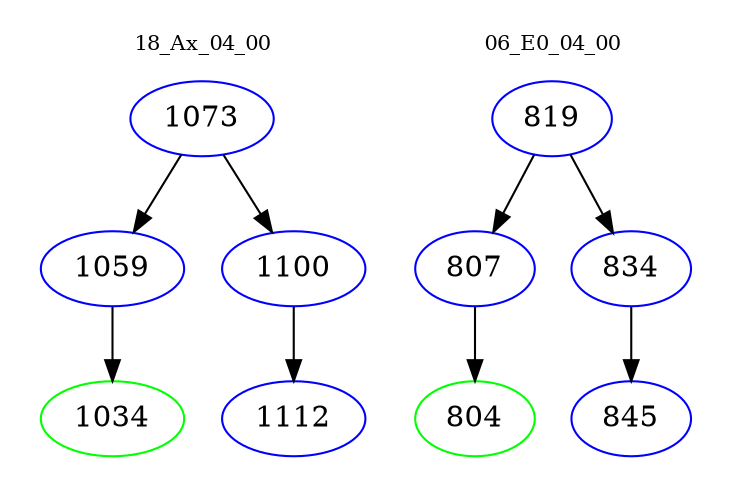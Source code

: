 digraph{
subgraph cluster_0 {
color = white
label = "18_Ax_04_00";
fontsize=10;
T0_1073 [label="1073", color="blue"]
T0_1073 -> T0_1059 [color="black"]
T0_1059 [label="1059", color="blue"]
T0_1059 -> T0_1034 [color="black"]
T0_1034 [label="1034", color="green"]
T0_1073 -> T0_1100 [color="black"]
T0_1100 [label="1100", color="blue"]
T0_1100 -> T0_1112 [color="black"]
T0_1112 [label="1112", color="blue"]
}
subgraph cluster_1 {
color = white
label = "06_E0_04_00";
fontsize=10;
T1_819 [label="819", color="blue"]
T1_819 -> T1_807 [color="black"]
T1_807 [label="807", color="blue"]
T1_807 -> T1_804 [color="black"]
T1_804 [label="804", color="green"]
T1_819 -> T1_834 [color="black"]
T1_834 [label="834", color="blue"]
T1_834 -> T1_845 [color="black"]
T1_845 [label="845", color="blue"]
}
}
